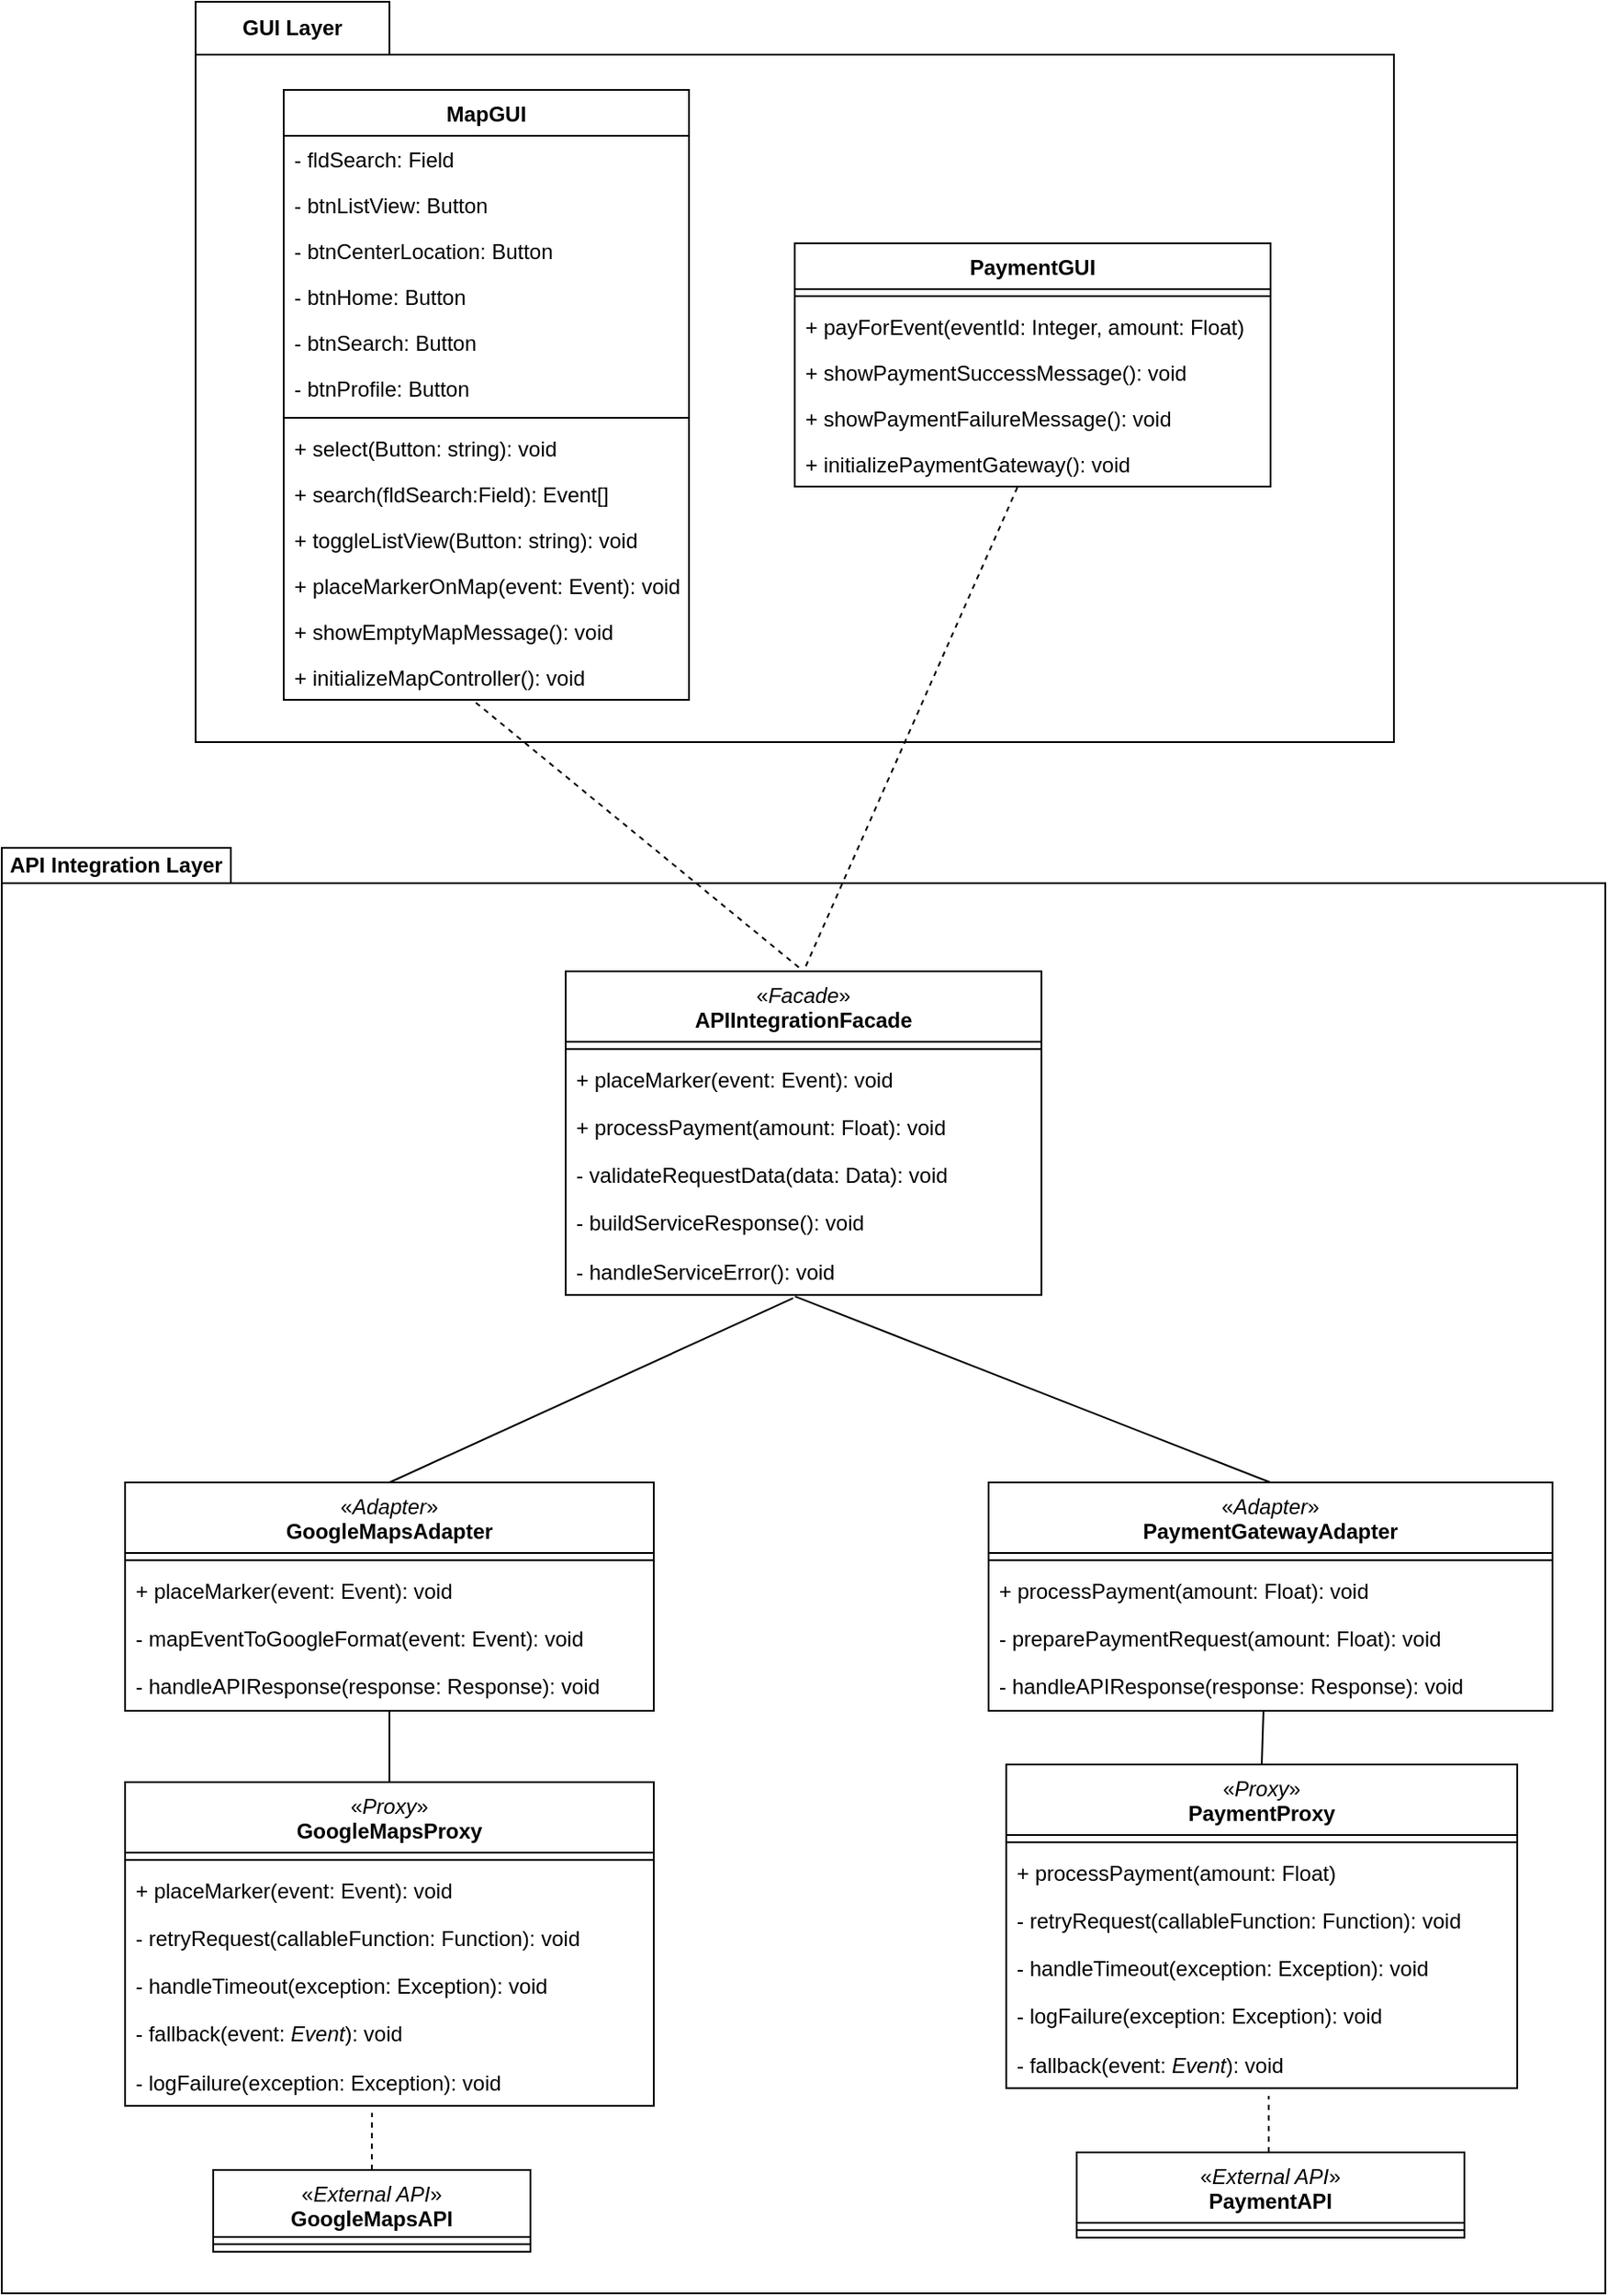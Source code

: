 <mxfile version="26.0.16">
  <diagram name="Page-1" id="UTNdY5R4iyUxsROJLTmR">
    <mxGraphModel dx="504" dy="612" grid="1" gridSize="10" guides="1" tooltips="1" connect="1" arrows="1" fold="1" page="1" pageScale="1" pageWidth="850" pageHeight="1100" math="0" shadow="0">
      <root>
        <mxCell id="0" />
        <mxCell id="1" parent="0" />
        <mxCell id="zUHFkqZBueliMPquyRNp-1" value="" style="html=1;strokeColor=none;resizeWidth=1;resizeHeight=1;fillColor=none;part=1;connectable=0;allowArrows=0;deletable=0;whiteSpace=wrap;" vertex="1" parent="1">
          <mxGeometry x="1060" y="550" width="600" height="231" as="geometry">
            <mxPoint y="30" as="offset" />
          </mxGeometry>
        </mxCell>
        <mxCell id="zUHFkqZBueliMPquyRNp-2" value="&lt;div&gt;&lt;span style=&quot;background-color: transparent; color: light-dark(rgb(0, 0, 0), rgb(255, 255, 255));&quot;&gt;GUI Layer&lt;/span&gt;&lt;/div&gt;" style="shape=folder;fontStyle=1;tabWidth=110;tabHeight=30;tabPosition=left;html=1;boundedLbl=1;labelInHeader=1;container=0;collapsible=0;whiteSpace=wrap;fillOpacity=0;" vertex="1" parent="1">
          <mxGeometry x="1060" y="520" width="680" height="420" as="geometry" />
        </mxCell>
        <mxCell id="zUHFkqZBueliMPquyRNp-3" value="&lt;div&gt;&lt;span style=&quot;background-color: transparent; color: light-dark(rgb(0, 0, 0), rgb(255, 255, 255));&quot;&gt;API Integration Layer&lt;/span&gt;&lt;/div&gt;" style="shape=folder;fontStyle=1;tabWidth=130;tabHeight=20;tabPosition=left;html=1;boundedLbl=1;labelInHeader=1;container=0;collapsible=0;whiteSpace=wrap;perimeterSpacing=0;strokeWidth=1;fillOpacity=0;" vertex="1" parent="1">
          <mxGeometry x="950" y="1000" width="910" height="820" as="geometry" />
        </mxCell>
        <mxCell id="zUHFkqZBueliMPquyRNp-4" value="MapGUI" style="swimlane;fontStyle=1;align=center;verticalAlign=top;childLayout=stackLayout;horizontal=1;startSize=26;horizontalStack=0;resizeParent=1;resizeParentMax=0;resizeLast=0;collapsible=1;marginBottom=0;whiteSpace=wrap;html=1;" vertex="1" parent="1">
          <mxGeometry x="1110" y="570" width="230" height="346" as="geometry">
            <mxRectangle x="480" y="930" width="90" height="30" as="alternateBounds" />
          </mxGeometry>
        </mxCell>
        <mxCell id="zUHFkqZBueliMPquyRNp-5" value="- fldSearch: Field" style="text;strokeColor=none;fillColor=none;align=left;verticalAlign=top;spacingLeft=4;spacingRight=4;overflow=hidden;rotatable=0;points=[[0,0.5],[1,0.5]];portConstraint=eastwest;whiteSpace=wrap;html=1;" vertex="1" parent="zUHFkqZBueliMPquyRNp-4">
          <mxGeometry y="26" width="230" height="26" as="geometry" />
        </mxCell>
        <mxCell id="zUHFkqZBueliMPquyRNp-6" value="- btnListView: Button" style="text;strokeColor=none;fillColor=none;align=left;verticalAlign=top;spacingLeft=4;spacingRight=4;overflow=hidden;rotatable=0;points=[[0,0.5],[1,0.5]];portConstraint=eastwest;whiteSpace=wrap;html=1;" vertex="1" parent="zUHFkqZBueliMPquyRNp-4">
          <mxGeometry y="52" width="230" height="26" as="geometry" />
        </mxCell>
        <mxCell id="zUHFkqZBueliMPquyRNp-7" value="- btnCenterLocation: Button" style="text;strokeColor=none;fillColor=none;align=left;verticalAlign=top;spacingLeft=4;spacingRight=4;overflow=hidden;rotatable=0;points=[[0,0.5],[1,0.5]];portConstraint=eastwest;whiteSpace=wrap;html=1;" vertex="1" parent="zUHFkqZBueliMPquyRNp-4">
          <mxGeometry y="78" width="230" height="26" as="geometry" />
        </mxCell>
        <mxCell id="zUHFkqZBueliMPquyRNp-8" value="- btnHome: Button&lt;span style=&quot;white-space: pre;&quot;&gt;&#x9;&lt;/span&gt;" style="text;strokeColor=none;fillColor=none;align=left;verticalAlign=top;spacingLeft=4;spacingRight=4;overflow=hidden;rotatable=0;points=[[0,0.5],[1,0.5]];portConstraint=eastwest;whiteSpace=wrap;html=1;" vertex="1" parent="zUHFkqZBueliMPquyRNp-4">
          <mxGeometry y="104" width="230" height="26" as="geometry" />
        </mxCell>
        <mxCell id="zUHFkqZBueliMPquyRNp-9" value="- btnSearch: Button" style="text;strokeColor=none;fillColor=none;align=left;verticalAlign=top;spacingLeft=4;spacingRight=4;overflow=hidden;rotatable=0;points=[[0,0.5],[1,0.5]];portConstraint=eastwest;whiteSpace=wrap;html=1;" vertex="1" parent="zUHFkqZBueliMPquyRNp-4">
          <mxGeometry y="130" width="230" height="26" as="geometry" />
        </mxCell>
        <mxCell id="zUHFkqZBueliMPquyRNp-10" value="- btnProfile: Button" style="text;strokeColor=none;fillColor=none;align=left;verticalAlign=top;spacingLeft=4;spacingRight=4;overflow=hidden;rotatable=0;points=[[0,0.5],[1,0.5]];portConstraint=eastwest;whiteSpace=wrap;html=1;" vertex="1" parent="zUHFkqZBueliMPquyRNp-4">
          <mxGeometry y="156" width="230" height="26" as="geometry" />
        </mxCell>
        <mxCell id="zUHFkqZBueliMPquyRNp-11" value="" style="line;strokeWidth=1;fillColor=none;align=left;verticalAlign=middle;spacingTop=-1;spacingLeft=3;spacingRight=3;rotatable=0;labelPosition=right;points=[];portConstraint=eastwest;strokeColor=inherit;" vertex="1" parent="zUHFkqZBueliMPquyRNp-4">
          <mxGeometry y="182" width="230" height="8" as="geometry" />
        </mxCell>
        <mxCell id="zUHFkqZBueliMPquyRNp-12" value="+ select(Button: string): void" style="text;strokeColor=none;fillColor=none;align=left;verticalAlign=top;spacingLeft=4;spacingRight=4;overflow=hidden;rotatable=0;points=[[0,0.5],[1,0.5]];portConstraint=eastwest;whiteSpace=wrap;html=1;" vertex="1" parent="zUHFkqZBueliMPquyRNp-4">
          <mxGeometry y="190" width="230" height="26" as="geometry" />
        </mxCell>
        <mxCell id="zUHFkqZBueliMPquyRNp-13" value="+ search(fldSearch:Field): Event[]" style="text;strokeColor=none;fillColor=none;align=left;verticalAlign=top;spacingLeft=4;spacingRight=4;overflow=hidden;rotatable=0;points=[[0,0.5],[1,0.5]];portConstraint=eastwest;whiteSpace=wrap;html=1;" vertex="1" parent="zUHFkqZBueliMPquyRNp-4">
          <mxGeometry y="216" width="230" height="26" as="geometry" />
        </mxCell>
        <mxCell id="zUHFkqZBueliMPquyRNp-14" value="+ toggleListView(Button: string): void" style="text;strokeColor=none;fillColor=none;align=left;verticalAlign=top;spacingLeft=4;spacingRight=4;overflow=hidden;rotatable=0;points=[[0,0.5],[1,0.5]];portConstraint=eastwest;whiteSpace=wrap;html=1;" vertex="1" parent="zUHFkqZBueliMPquyRNp-4">
          <mxGeometry y="242" width="230" height="26" as="geometry" />
        </mxCell>
        <mxCell id="zUHFkqZBueliMPquyRNp-15" value="+ placeMarkerOnMap(event: Event): void" style="text;strokeColor=none;fillColor=none;align=left;verticalAlign=top;spacingLeft=4;spacingRight=4;overflow=hidden;rotatable=0;points=[[0,0.5],[1,0.5]];portConstraint=eastwest;whiteSpace=wrap;html=1;" vertex="1" parent="zUHFkqZBueliMPquyRNp-4">
          <mxGeometry y="268" width="230" height="26" as="geometry" />
        </mxCell>
        <mxCell id="zUHFkqZBueliMPquyRNp-16" value="+ showEmptyMapMessage(): void" style="text;strokeColor=none;fillColor=none;align=left;verticalAlign=top;spacingLeft=4;spacingRight=4;overflow=hidden;rotatable=0;points=[[0,0.5],[1,0.5]];portConstraint=eastwest;whiteSpace=wrap;html=1;" vertex="1" parent="zUHFkqZBueliMPquyRNp-4">
          <mxGeometry y="294" width="230" height="26" as="geometry" />
        </mxCell>
        <mxCell id="zUHFkqZBueliMPquyRNp-17" value="+ initializeMapController(): void" style="text;strokeColor=none;fillColor=none;align=left;verticalAlign=top;spacingLeft=4;spacingRight=4;overflow=hidden;rotatable=0;points=[[0,0.5],[1,0.5]];portConstraint=eastwest;whiteSpace=wrap;html=1;" vertex="1" parent="zUHFkqZBueliMPquyRNp-4">
          <mxGeometry y="320" width="230" height="26" as="geometry" />
        </mxCell>
        <mxCell id="zUHFkqZBueliMPquyRNp-18" value="" style="html=1;strokeColor=none;resizeWidth=1;resizeHeight=1;fillColor=none;part=1;connectable=0;allowArrows=0;deletable=0;whiteSpace=wrap;opacity=0;" vertex="1" parent="1">
          <mxGeometry x="950" y="1030" width="910" height="539" as="geometry">
            <mxPoint y="30" as="offset" />
          </mxGeometry>
        </mxCell>
        <mxCell id="zUHFkqZBueliMPquyRNp-19" value="&lt;div&gt;&lt;span style=&quot;font-weight: 400;&quot;&gt;«&lt;i&gt;Facade&lt;/i&gt;»&lt;/span&gt;&lt;/div&gt;APIIntegrationFacade" style="swimlane;fontStyle=1;align=center;verticalAlign=top;childLayout=stackLayout;horizontal=1;startSize=40;horizontalStack=0;resizeParent=1;resizeParentMax=0;resizeLast=0;collapsible=1;marginBottom=0;whiteSpace=wrap;html=1;" vertex="1" parent="1">
          <mxGeometry x="1270" y="1070" width="270" height="183.595" as="geometry" />
        </mxCell>
        <mxCell id="zUHFkqZBueliMPquyRNp-20" value="" style="line;strokeWidth=1;fillColor=none;align=left;verticalAlign=middle;spacingTop=-1;spacingLeft=3;spacingRight=3;rotatable=0;labelPosition=right;points=[];portConstraint=eastwest;strokeColor=inherit;" vertex="1" parent="zUHFkqZBueliMPquyRNp-19">
          <mxGeometry y="40" width="270" height="8.324" as="geometry" />
        </mxCell>
        <mxCell id="zUHFkqZBueliMPquyRNp-21" value="+ placeMarker(event: Event): void" style="text;strokeColor=none;fillColor=none;align=left;verticalAlign=top;spacingLeft=4;spacingRight=4;overflow=hidden;rotatable=0;points=[[0,0.5],[1,0.5]];portConstraint=eastwest;whiteSpace=wrap;html=1;" vertex="1" parent="zUHFkqZBueliMPquyRNp-19">
          <mxGeometry y="48.324" width="270" height="27.054" as="geometry" />
        </mxCell>
        <mxCell id="zUHFkqZBueliMPquyRNp-22" value="+ processPayment(amount: Float): void" style="text;strokeColor=none;fillColor=none;align=left;verticalAlign=top;spacingLeft=4;spacingRight=4;overflow=hidden;rotatable=0;points=[[0,0.5],[1,0.5]];portConstraint=eastwest;whiteSpace=wrap;html=1;" vertex="1" parent="zUHFkqZBueliMPquyRNp-19">
          <mxGeometry y="75.378" width="270" height="27.054" as="geometry" />
        </mxCell>
        <mxCell id="zUHFkqZBueliMPquyRNp-23" value="- validateRequestData(data: Data): void" style="text;strokeColor=none;fillColor=none;align=left;verticalAlign=top;spacingLeft=4;spacingRight=4;overflow=hidden;rotatable=0;points=[[0,0.5],[1,0.5]];portConstraint=eastwest;whiteSpace=wrap;html=1;" vertex="1" parent="zUHFkqZBueliMPquyRNp-19">
          <mxGeometry y="102.432" width="270" height="27.054" as="geometry" />
        </mxCell>
        <mxCell id="zUHFkqZBueliMPquyRNp-24" value="- buildServiceResponse(): void" style="text;strokeColor=none;fillColor=none;align=left;verticalAlign=top;spacingLeft=4;spacingRight=4;overflow=hidden;rotatable=0;points=[[0,0.5],[1,0.5]];portConstraint=eastwest;whiteSpace=wrap;html=1;" vertex="1" parent="zUHFkqZBueliMPquyRNp-19">
          <mxGeometry y="129.486" width="270" height="27.054" as="geometry" />
        </mxCell>
        <mxCell id="zUHFkqZBueliMPquyRNp-25" value="- handleServiceError(): void" style="text;strokeColor=none;fillColor=none;align=left;verticalAlign=top;spacingLeft=4;spacingRight=4;overflow=hidden;rotatable=0;points=[[0,0.5],[1,0.5]];portConstraint=eastwest;whiteSpace=wrap;html=1;" vertex="1" parent="zUHFkqZBueliMPquyRNp-19">
          <mxGeometry y="156.541" width="270" height="27.054" as="geometry" />
        </mxCell>
        <mxCell id="zUHFkqZBueliMPquyRNp-26" value="&lt;div&gt;&lt;span style=&quot;font-weight: 400;&quot;&gt;«&lt;i&gt;Adapter&lt;/i&gt;»&lt;/span&gt;&lt;/div&gt;GoogleMapsAdapter" style="swimlane;fontStyle=1;align=center;verticalAlign=top;childLayout=stackLayout;horizontal=1;startSize=40;horizontalStack=0;resizeParent=1;resizeParentMax=0;resizeLast=0;collapsible=1;marginBottom=0;whiteSpace=wrap;html=1;" vertex="1" parent="1">
          <mxGeometry x="1020" y="1359.995" width="300" height="129.486" as="geometry" />
        </mxCell>
        <mxCell id="zUHFkqZBueliMPquyRNp-27" value="" style="line;strokeWidth=1;fillColor=none;align=left;verticalAlign=middle;spacingTop=-1;spacingLeft=3;spacingRight=3;rotatable=0;labelPosition=right;points=[];portConstraint=eastwest;strokeColor=inherit;" vertex="1" parent="zUHFkqZBueliMPquyRNp-26">
          <mxGeometry y="40" width="300" height="8.324" as="geometry" />
        </mxCell>
        <mxCell id="zUHFkqZBueliMPquyRNp-28" value="+ placeMarker(event: Event): void" style="text;strokeColor=none;fillColor=none;align=left;verticalAlign=top;spacingLeft=4;spacingRight=4;overflow=hidden;rotatable=0;points=[[0,0.5],[1,0.5]];portConstraint=eastwest;whiteSpace=wrap;html=1;" vertex="1" parent="zUHFkqZBueliMPquyRNp-26">
          <mxGeometry y="48.324" width="300" height="27.054" as="geometry" />
        </mxCell>
        <mxCell id="zUHFkqZBueliMPquyRNp-29" value="- mapEventToGoogleFormat(event: Event): void" style="text;strokeColor=none;fillColor=none;align=left;verticalAlign=top;spacingLeft=4;spacingRight=4;overflow=hidden;rotatable=0;points=[[0,0.5],[1,0.5]];portConstraint=eastwest;whiteSpace=wrap;html=1;" vertex="1" parent="zUHFkqZBueliMPquyRNp-26">
          <mxGeometry y="75.378" width="300" height="27.054" as="geometry" />
        </mxCell>
        <mxCell id="zUHFkqZBueliMPquyRNp-30" value="- handleAPIResponse(response: Response): void" style="text;strokeColor=none;fillColor=none;align=left;verticalAlign=top;spacingLeft=4;spacingRight=4;overflow=hidden;rotatable=0;points=[[0,0.5],[1,0.5]];portConstraint=eastwest;whiteSpace=wrap;html=1;" vertex="1" parent="zUHFkqZBueliMPquyRNp-26">
          <mxGeometry y="102.432" width="300" height="27.054" as="geometry" />
        </mxCell>
        <mxCell id="zUHFkqZBueliMPquyRNp-31" value="&lt;div&gt;&lt;span style=&quot;font-weight: 400;&quot;&gt;«&lt;i&gt;Adapter&lt;/i&gt;»&lt;/span&gt;&lt;/div&gt;PaymentGatewayAdapter" style="swimlane;fontStyle=1;align=center;verticalAlign=top;childLayout=stackLayout;horizontal=1;startSize=40;horizontalStack=0;resizeParent=1;resizeParentMax=0;resizeLast=0;collapsible=1;marginBottom=0;whiteSpace=wrap;html=1;" vertex="1" parent="1">
          <mxGeometry x="1510" y="1360" width="320" height="129.486" as="geometry" />
        </mxCell>
        <mxCell id="zUHFkqZBueliMPquyRNp-32" value="" style="line;strokeWidth=1;fillColor=none;align=left;verticalAlign=middle;spacingTop=-1;spacingLeft=3;spacingRight=3;rotatable=0;labelPosition=right;points=[];portConstraint=eastwest;strokeColor=inherit;" vertex="1" parent="zUHFkqZBueliMPquyRNp-31">
          <mxGeometry y="40" width="320" height="8.324" as="geometry" />
        </mxCell>
        <mxCell id="zUHFkqZBueliMPquyRNp-33" value="+ processPayment(amount: Float): void" style="text;strokeColor=none;fillColor=none;align=left;verticalAlign=top;spacingLeft=4;spacingRight=4;overflow=hidden;rotatable=0;points=[[0,0.5],[1,0.5]];portConstraint=eastwest;whiteSpace=wrap;html=1;" vertex="1" parent="zUHFkqZBueliMPquyRNp-31">
          <mxGeometry y="48.324" width="320" height="27.054" as="geometry" />
        </mxCell>
        <mxCell id="zUHFkqZBueliMPquyRNp-34" value="- preparePaymentRequest(amount: Float): void" style="text;strokeColor=none;fillColor=none;align=left;verticalAlign=top;spacingLeft=4;spacingRight=4;overflow=hidden;rotatable=0;points=[[0,0.5],[1,0.5]];portConstraint=eastwest;whiteSpace=wrap;html=1;" vertex="1" parent="zUHFkqZBueliMPquyRNp-31">
          <mxGeometry y="75.378" width="320" height="27.054" as="geometry" />
        </mxCell>
        <mxCell id="zUHFkqZBueliMPquyRNp-35" value="- handleAPIResponse(response: Response): void" style="text;strokeColor=none;fillColor=none;align=left;verticalAlign=top;spacingLeft=4;spacingRight=4;overflow=hidden;rotatable=0;points=[[0,0.5],[1,0.5]];portConstraint=eastwest;whiteSpace=wrap;html=1;" vertex="1" parent="zUHFkqZBueliMPquyRNp-31">
          <mxGeometry y="102.432" width="320" height="27.054" as="geometry" />
        </mxCell>
        <mxCell id="zUHFkqZBueliMPquyRNp-36" value="&lt;div&gt;&lt;span style=&quot;font-weight: 400;&quot;&gt;«&lt;i&gt;Proxy&lt;/i&gt;»&lt;/span&gt;&lt;/div&gt;GoogleMapsProxy" style="swimlane;fontStyle=1;align=center;verticalAlign=top;childLayout=stackLayout;horizontal=1;startSize=40;horizontalStack=0;resizeParent=1;resizeParentMax=0;resizeLast=0;collapsible=1;marginBottom=0;whiteSpace=wrap;html=1;" vertex="1" parent="1">
          <mxGeometry x="1020" y="1529.999" width="300" height="183.595" as="geometry" />
        </mxCell>
        <mxCell id="zUHFkqZBueliMPquyRNp-37" value="" style="line;strokeWidth=1;fillColor=none;align=left;verticalAlign=middle;spacingTop=-1;spacingLeft=3;spacingRight=3;rotatable=0;labelPosition=right;points=[];portConstraint=eastwest;strokeColor=inherit;" vertex="1" parent="zUHFkqZBueliMPquyRNp-36">
          <mxGeometry y="40" width="300" height="8.324" as="geometry" />
        </mxCell>
        <mxCell id="zUHFkqZBueliMPquyRNp-38" value="+ placeMarker(event: Event): void" style="text;strokeColor=none;fillColor=none;align=left;verticalAlign=top;spacingLeft=4;spacingRight=4;overflow=hidden;rotatable=0;points=[[0,0.5],[1,0.5]];portConstraint=eastwest;whiteSpace=wrap;html=1;" vertex="1" parent="zUHFkqZBueliMPquyRNp-36">
          <mxGeometry y="48.324" width="300" height="27.054" as="geometry" />
        </mxCell>
        <mxCell id="zUHFkqZBueliMPquyRNp-39" value="- retryRequest(callableFunction: Function): void" style="text;strokeColor=none;fillColor=none;align=left;verticalAlign=top;spacingLeft=4;spacingRight=4;overflow=hidden;rotatable=0;points=[[0,0.5],[1,0.5]];portConstraint=eastwest;whiteSpace=wrap;html=1;" vertex="1" parent="zUHFkqZBueliMPquyRNp-36">
          <mxGeometry y="75.378" width="300" height="27.054" as="geometry" />
        </mxCell>
        <mxCell id="zUHFkqZBueliMPquyRNp-40" value="- handleTimeout(exception: Exception): void" style="text;strokeColor=none;fillColor=none;align=left;verticalAlign=top;spacingLeft=4;spacingRight=4;overflow=hidden;rotatable=0;points=[[0,0.5],[1,0.5]];portConstraint=eastwest;whiteSpace=wrap;html=1;" vertex="1" parent="zUHFkqZBueliMPquyRNp-36">
          <mxGeometry y="102.432" width="300" height="27.054" as="geometry" />
        </mxCell>
        <mxCell id="zUHFkqZBueliMPquyRNp-41" value="- fallback(event: &lt;i&gt;Event&lt;/i&gt;): void" style="text;strokeColor=none;fillColor=none;align=left;verticalAlign=top;spacingLeft=4;spacingRight=4;overflow=hidden;rotatable=0;points=[[0,0.5],[1,0.5]];portConstraint=eastwest;whiteSpace=wrap;html=1;" vertex="1" parent="zUHFkqZBueliMPquyRNp-36">
          <mxGeometry y="129.486" width="300" height="27.054" as="geometry" />
        </mxCell>
        <mxCell id="zUHFkqZBueliMPquyRNp-42" value="- logFailure(exception: Exception): void" style="text;strokeColor=none;fillColor=none;align=left;verticalAlign=top;spacingLeft=4;spacingRight=4;overflow=hidden;rotatable=0;points=[[0,0.5],[1,0.5]];portConstraint=eastwest;whiteSpace=wrap;html=1;" vertex="1" parent="zUHFkqZBueliMPquyRNp-36">
          <mxGeometry y="156.541" width="300" height="27.054" as="geometry" />
        </mxCell>
        <mxCell id="zUHFkqZBueliMPquyRNp-43" value="&lt;div&gt;&lt;span style=&quot;font-weight: 400;&quot;&gt;«&lt;i&gt;External API&lt;/i&gt;»&lt;/span&gt;&lt;/div&gt;GoogleMapsAPI" style="swimlane;fontStyle=1;align=center;verticalAlign=top;childLayout=stackLayout;horizontal=1;startSize=38;horizontalStack=0;resizeParent=1;resizeParentMax=0;resizeLast=0;collapsible=1;marginBottom=0;whiteSpace=wrap;html=1;" vertex="1" parent="1">
          <mxGeometry x="1070" y="1750.002" width="180" height="46.324" as="geometry" />
        </mxCell>
        <mxCell id="zUHFkqZBueliMPquyRNp-44" value="" style="line;strokeWidth=1;fillColor=none;align=left;verticalAlign=middle;spacingTop=-1;spacingLeft=3;spacingRight=3;rotatable=0;labelPosition=right;points=[];portConstraint=eastwest;strokeColor=inherit;" vertex="1" parent="zUHFkqZBueliMPquyRNp-43">
          <mxGeometry y="38" width="180" height="8.324" as="geometry" />
        </mxCell>
        <mxCell id="zUHFkqZBueliMPquyRNp-45" value="&lt;div&gt;&lt;span style=&quot;font-weight: 400;&quot;&gt;«&lt;i&gt;Proxy&lt;/i&gt;»&lt;/span&gt;&lt;/div&gt;PaymentProxy" style="swimlane;fontStyle=1;align=center;verticalAlign=top;childLayout=stackLayout;horizontal=1;startSize=40;horizontalStack=0;resizeParent=1;resizeParentMax=0;resizeLast=0;collapsible=1;marginBottom=0;whiteSpace=wrap;html=1;" vertex="1" parent="1">
          <mxGeometry x="1520" y="1520" width="290" height="183.595" as="geometry" />
        </mxCell>
        <mxCell id="zUHFkqZBueliMPquyRNp-46" value="" style="line;strokeWidth=1;fillColor=none;align=left;verticalAlign=middle;spacingTop=-1;spacingLeft=3;spacingRight=3;rotatable=0;labelPosition=right;points=[];portConstraint=eastwest;strokeColor=inherit;" vertex="1" parent="zUHFkqZBueliMPquyRNp-45">
          <mxGeometry y="40" width="290" height="8.324" as="geometry" />
        </mxCell>
        <mxCell id="zUHFkqZBueliMPquyRNp-47" value="+ processPayment(amount: Float)" style="text;strokeColor=none;fillColor=none;align=left;verticalAlign=top;spacingLeft=4;spacingRight=4;overflow=hidden;rotatable=0;points=[[0,0.5],[1,0.5]];portConstraint=eastwest;whiteSpace=wrap;html=1;" vertex="1" parent="zUHFkqZBueliMPquyRNp-45">
          <mxGeometry y="48.324" width="290" height="27.054" as="geometry" />
        </mxCell>
        <mxCell id="zUHFkqZBueliMPquyRNp-48" value="- retryRequest(callableFunction: Function): void" style="text;strokeColor=none;fillColor=none;align=left;verticalAlign=top;spacingLeft=4;spacingRight=4;overflow=hidden;rotatable=0;points=[[0,0.5],[1,0.5]];portConstraint=eastwest;whiteSpace=wrap;html=1;" vertex="1" parent="zUHFkqZBueliMPquyRNp-45">
          <mxGeometry y="75.378" width="290" height="27.054" as="geometry" />
        </mxCell>
        <mxCell id="zUHFkqZBueliMPquyRNp-49" value="- handleTimeout(exception: Exception): void" style="text;strokeColor=none;fillColor=none;align=left;verticalAlign=top;spacingLeft=4;spacingRight=4;overflow=hidden;rotatable=0;points=[[0,0.5],[1,0.5]];portConstraint=eastwest;whiteSpace=wrap;html=1;" vertex="1" parent="zUHFkqZBueliMPquyRNp-45">
          <mxGeometry y="102.432" width="290" height="27.054" as="geometry" />
        </mxCell>
        <mxCell id="zUHFkqZBueliMPquyRNp-50" value="- logFailure(exception: Exception): void" style="text;strokeColor=none;fillColor=none;align=left;verticalAlign=top;spacingLeft=4;spacingRight=4;overflow=hidden;rotatable=0;points=[[0,0.5],[1,0.5]];portConstraint=eastwest;whiteSpace=wrap;html=1;" vertex="1" parent="zUHFkqZBueliMPquyRNp-45">
          <mxGeometry y="129.486" width="290" height="27.054" as="geometry" />
        </mxCell>
        <mxCell id="zUHFkqZBueliMPquyRNp-51" value="- fallback(event: &lt;i&gt;Event&lt;/i&gt;): void" style="text;strokeColor=none;fillColor=none;align=left;verticalAlign=top;spacingLeft=4;spacingRight=4;overflow=hidden;rotatable=0;points=[[0,0.5],[1,0.5]];portConstraint=eastwest;whiteSpace=wrap;html=1;" vertex="1" parent="zUHFkqZBueliMPquyRNp-45">
          <mxGeometry y="156.541" width="290" height="27.054" as="geometry" />
        </mxCell>
        <mxCell id="zUHFkqZBueliMPquyRNp-52" value="&lt;div&gt;&lt;span style=&quot;font-weight: 400;&quot;&gt;«&lt;i&gt;External API&lt;/i&gt;»&lt;/span&gt;&lt;/div&gt;PaymentAPI" style="swimlane;fontStyle=1;align=center;verticalAlign=top;childLayout=stackLayout;horizontal=1;startSize=40;horizontalStack=0;resizeParent=1;resizeParentMax=0;resizeLast=0;collapsible=1;marginBottom=0;whiteSpace=wrap;html=1;" vertex="1" parent="1">
          <mxGeometry x="1560" y="1740.001" width="220" height="48.324" as="geometry" />
        </mxCell>
        <mxCell id="zUHFkqZBueliMPquyRNp-53" value="" style="line;strokeWidth=1;fillColor=none;align=left;verticalAlign=middle;spacingTop=-1;spacingLeft=3;spacingRight=3;rotatable=0;labelPosition=right;points=[];portConstraint=eastwest;strokeColor=inherit;" vertex="1" parent="zUHFkqZBueliMPquyRNp-52">
          <mxGeometry y="40" width="220" height="8.324" as="geometry" />
        </mxCell>
        <mxCell id="zUHFkqZBueliMPquyRNp-54" value="PaymentGUI" style="swimlane;fontStyle=1;align=center;verticalAlign=top;childLayout=stackLayout;horizontal=1;startSize=26;horizontalStack=0;resizeParent=1;resizeParentMax=0;resizeLast=0;collapsible=1;marginBottom=0;whiteSpace=wrap;html=1;" vertex="1" parent="1">
          <mxGeometry x="1400" y="657" width="270" height="138" as="geometry">
            <mxRectangle x="490" y="890" width="110" height="30" as="alternateBounds" />
          </mxGeometry>
        </mxCell>
        <mxCell id="zUHFkqZBueliMPquyRNp-55" value="" style="line;strokeWidth=1;fillColor=none;align=left;verticalAlign=middle;spacingTop=-1;spacingLeft=3;spacingRight=3;rotatable=0;labelPosition=right;points=[];portConstraint=eastwest;strokeColor=inherit;" vertex="1" parent="zUHFkqZBueliMPquyRNp-54">
          <mxGeometry y="26" width="270" height="8" as="geometry" />
        </mxCell>
        <mxCell id="zUHFkqZBueliMPquyRNp-56" value="+ payForEvent(eventId: Integer, amount: Float)" style="text;strokeColor=none;fillColor=none;align=left;verticalAlign=top;spacingLeft=4;spacingRight=4;overflow=hidden;rotatable=0;points=[[0,0.5],[1,0.5]];portConstraint=eastwest;whiteSpace=wrap;html=1;" vertex="1" parent="zUHFkqZBueliMPquyRNp-54">
          <mxGeometry y="34" width="270" height="26" as="geometry" />
        </mxCell>
        <mxCell id="zUHFkqZBueliMPquyRNp-57" value="+ showPaymentSuccessMessage(): void" style="text;strokeColor=none;fillColor=none;align=left;verticalAlign=top;spacingLeft=4;spacingRight=4;overflow=hidden;rotatable=0;points=[[0,0.5],[1,0.5]];portConstraint=eastwest;whiteSpace=wrap;html=1;" vertex="1" parent="zUHFkqZBueliMPquyRNp-54">
          <mxGeometry y="60" width="270" height="26" as="geometry" />
        </mxCell>
        <mxCell id="zUHFkqZBueliMPquyRNp-58" value="+ showPaymentFailureMessage(): void" style="text;strokeColor=none;fillColor=none;align=left;verticalAlign=top;spacingLeft=4;spacingRight=4;overflow=hidden;rotatable=0;points=[[0,0.5],[1,0.5]];portConstraint=eastwest;whiteSpace=wrap;html=1;" vertex="1" parent="zUHFkqZBueliMPquyRNp-54">
          <mxGeometry y="86" width="270" height="26" as="geometry" />
        </mxCell>
        <mxCell id="zUHFkqZBueliMPquyRNp-59" value="+ initializePaymentGateway(): void" style="text;strokeColor=none;fillColor=none;align=left;verticalAlign=top;spacingLeft=4;spacingRight=4;overflow=hidden;rotatable=0;points=[[0,0.5],[1,0.5]];portConstraint=eastwest;whiteSpace=wrap;html=1;" vertex="1" parent="zUHFkqZBueliMPquyRNp-54">
          <mxGeometry y="112" width="270" height="26" as="geometry" />
        </mxCell>
        <mxCell id="zUHFkqZBueliMPquyRNp-60" value="" style="endArrow=none;dashed=1;html=1;rounded=0;exitX=0.474;exitY=1.061;exitDx=0;exitDy=0;exitPerimeter=0;entryX=0.5;entryY=0;entryDx=0;entryDy=0;" edge="1" parent="1" source="zUHFkqZBueliMPquyRNp-17" target="zUHFkqZBueliMPquyRNp-19">
          <mxGeometry width="50" height="50" relative="1" as="geometry">
            <mxPoint x="1290" y="910" as="sourcePoint" />
            <mxPoint x="1340" y="860" as="targetPoint" />
          </mxGeometry>
        </mxCell>
        <mxCell id="zUHFkqZBueliMPquyRNp-61" value="" style="endArrow=none;dashed=1;html=1;rounded=0;exitX=0.468;exitY=1.018;exitDx=0;exitDy=0;exitPerimeter=0;entryX=0.5;entryY=0;entryDx=0;entryDy=0;" edge="1" parent="1" source="zUHFkqZBueliMPquyRNp-59" target="zUHFkqZBueliMPquyRNp-19">
          <mxGeometry width="50" height="50" relative="1" as="geometry">
            <mxPoint x="1452" y="840" as="sourcePoint" />
            <mxPoint x="1638" y="992" as="targetPoint" />
          </mxGeometry>
        </mxCell>
        <mxCell id="zUHFkqZBueliMPquyRNp-62" value="" style="endArrow=none;html=1;rounded=0;exitX=0.5;exitY=0;exitDx=0;exitDy=0;entryX=0.478;entryY=1.069;entryDx=0;entryDy=0;entryPerimeter=0;" edge="1" parent="1" source="zUHFkqZBueliMPquyRNp-26" target="zUHFkqZBueliMPquyRNp-25">
          <mxGeometry width="50" height="50" relative="1" as="geometry">
            <mxPoint x="1290" y="1210" as="sourcePoint" />
            <mxPoint x="1340" y="1160" as="targetPoint" />
          </mxGeometry>
        </mxCell>
        <mxCell id="zUHFkqZBueliMPquyRNp-63" value="" style="endArrow=none;html=1;rounded=0;exitX=0.5;exitY=0;exitDx=0;exitDy=0;entryX=0.482;entryY=1.031;entryDx=0;entryDy=0;entryPerimeter=0;" edge="1" parent="1" source="zUHFkqZBueliMPquyRNp-31" target="zUHFkqZBueliMPquyRNp-25">
          <mxGeometry width="50" height="50" relative="1" as="geometry">
            <mxPoint x="1180" y="1370" as="sourcePoint" />
            <mxPoint x="1409" y="1265" as="targetPoint" />
          </mxGeometry>
        </mxCell>
        <mxCell id="zUHFkqZBueliMPquyRNp-64" value="" style="endArrow=none;html=1;rounded=0;exitX=0.5;exitY=0;exitDx=0;exitDy=0;" edge="1" parent="1" source="zUHFkqZBueliMPquyRNp-45">
          <mxGeometry width="50" height="50" relative="1" as="geometry">
            <mxPoint x="1180" y="1370" as="sourcePoint" />
            <mxPoint x="1666" y="1489" as="targetPoint" />
          </mxGeometry>
        </mxCell>
        <mxCell id="zUHFkqZBueliMPquyRNp-65" value="" style="endArrow=none;html=1;rounded=0;entryX=0.5;entryY=0;entryDx=0;entryDy=0;" edge="1" parent="1" target="zUHFkqZBueliMPquyRNp-36">
          <mxGeometry width="50" height="50" relative="1" as="geometry">
            <mxPoint x="1170" y="1490" as="sourcePoint" />
            <mxPoint x="1419" y="1410" as="targetPoint" />
          </mxGeometry>
        </mxCell>
        <mxCell id="zUHFkqZBueliMPquyRNp-66" value="" style="endArrow=none;dashed=1;html=1;rounded=0;exitX=0.5;exitY=0;exitDx=0;exitDy=0;entryX=0.467;entryY=1.147;entryDx=0;entryDy=0;entryPerimeter=0;" edge="1" parent="1" source="zUHFkqZBueliMPquyRNp-43" target="zUHFkqZBueliMPquyRNp-42">
          <mxGeometry width="50" height="50" relative="1" as="geometry">
            <mxPoint x="1240" y="1713.59" as="sourcePoint" />
            <mxPoint x="1426" y="1865.59" as="targetPoint" />
          </mxGeometry>
        </mxCell>
        <mxCell id="zUHFkqZBueliMPquyRNp-67" value="" style="endArrow=none;dashed=1;html=1;rounded=0;exitX=0.5;exitY=0;exitDx=0;exitDy=0;entryX=0.467;entryY=1.147;entryDx=0;entryDy=0;entryPerimeter=0;" edge="1" parent="1">
          <mxGeometry width="50" height="50" relative="1" as="geometry">
            <mxPoint x="1668.95" y="1740" as="sourcePoint" />
            <mxPoint x="1668.95" y="1708" as="targetPoint" />
          </mxGeometry>
        </mxCell>
      </root>
    </mxGraphModel>
  </diagram>
</mxfile>
